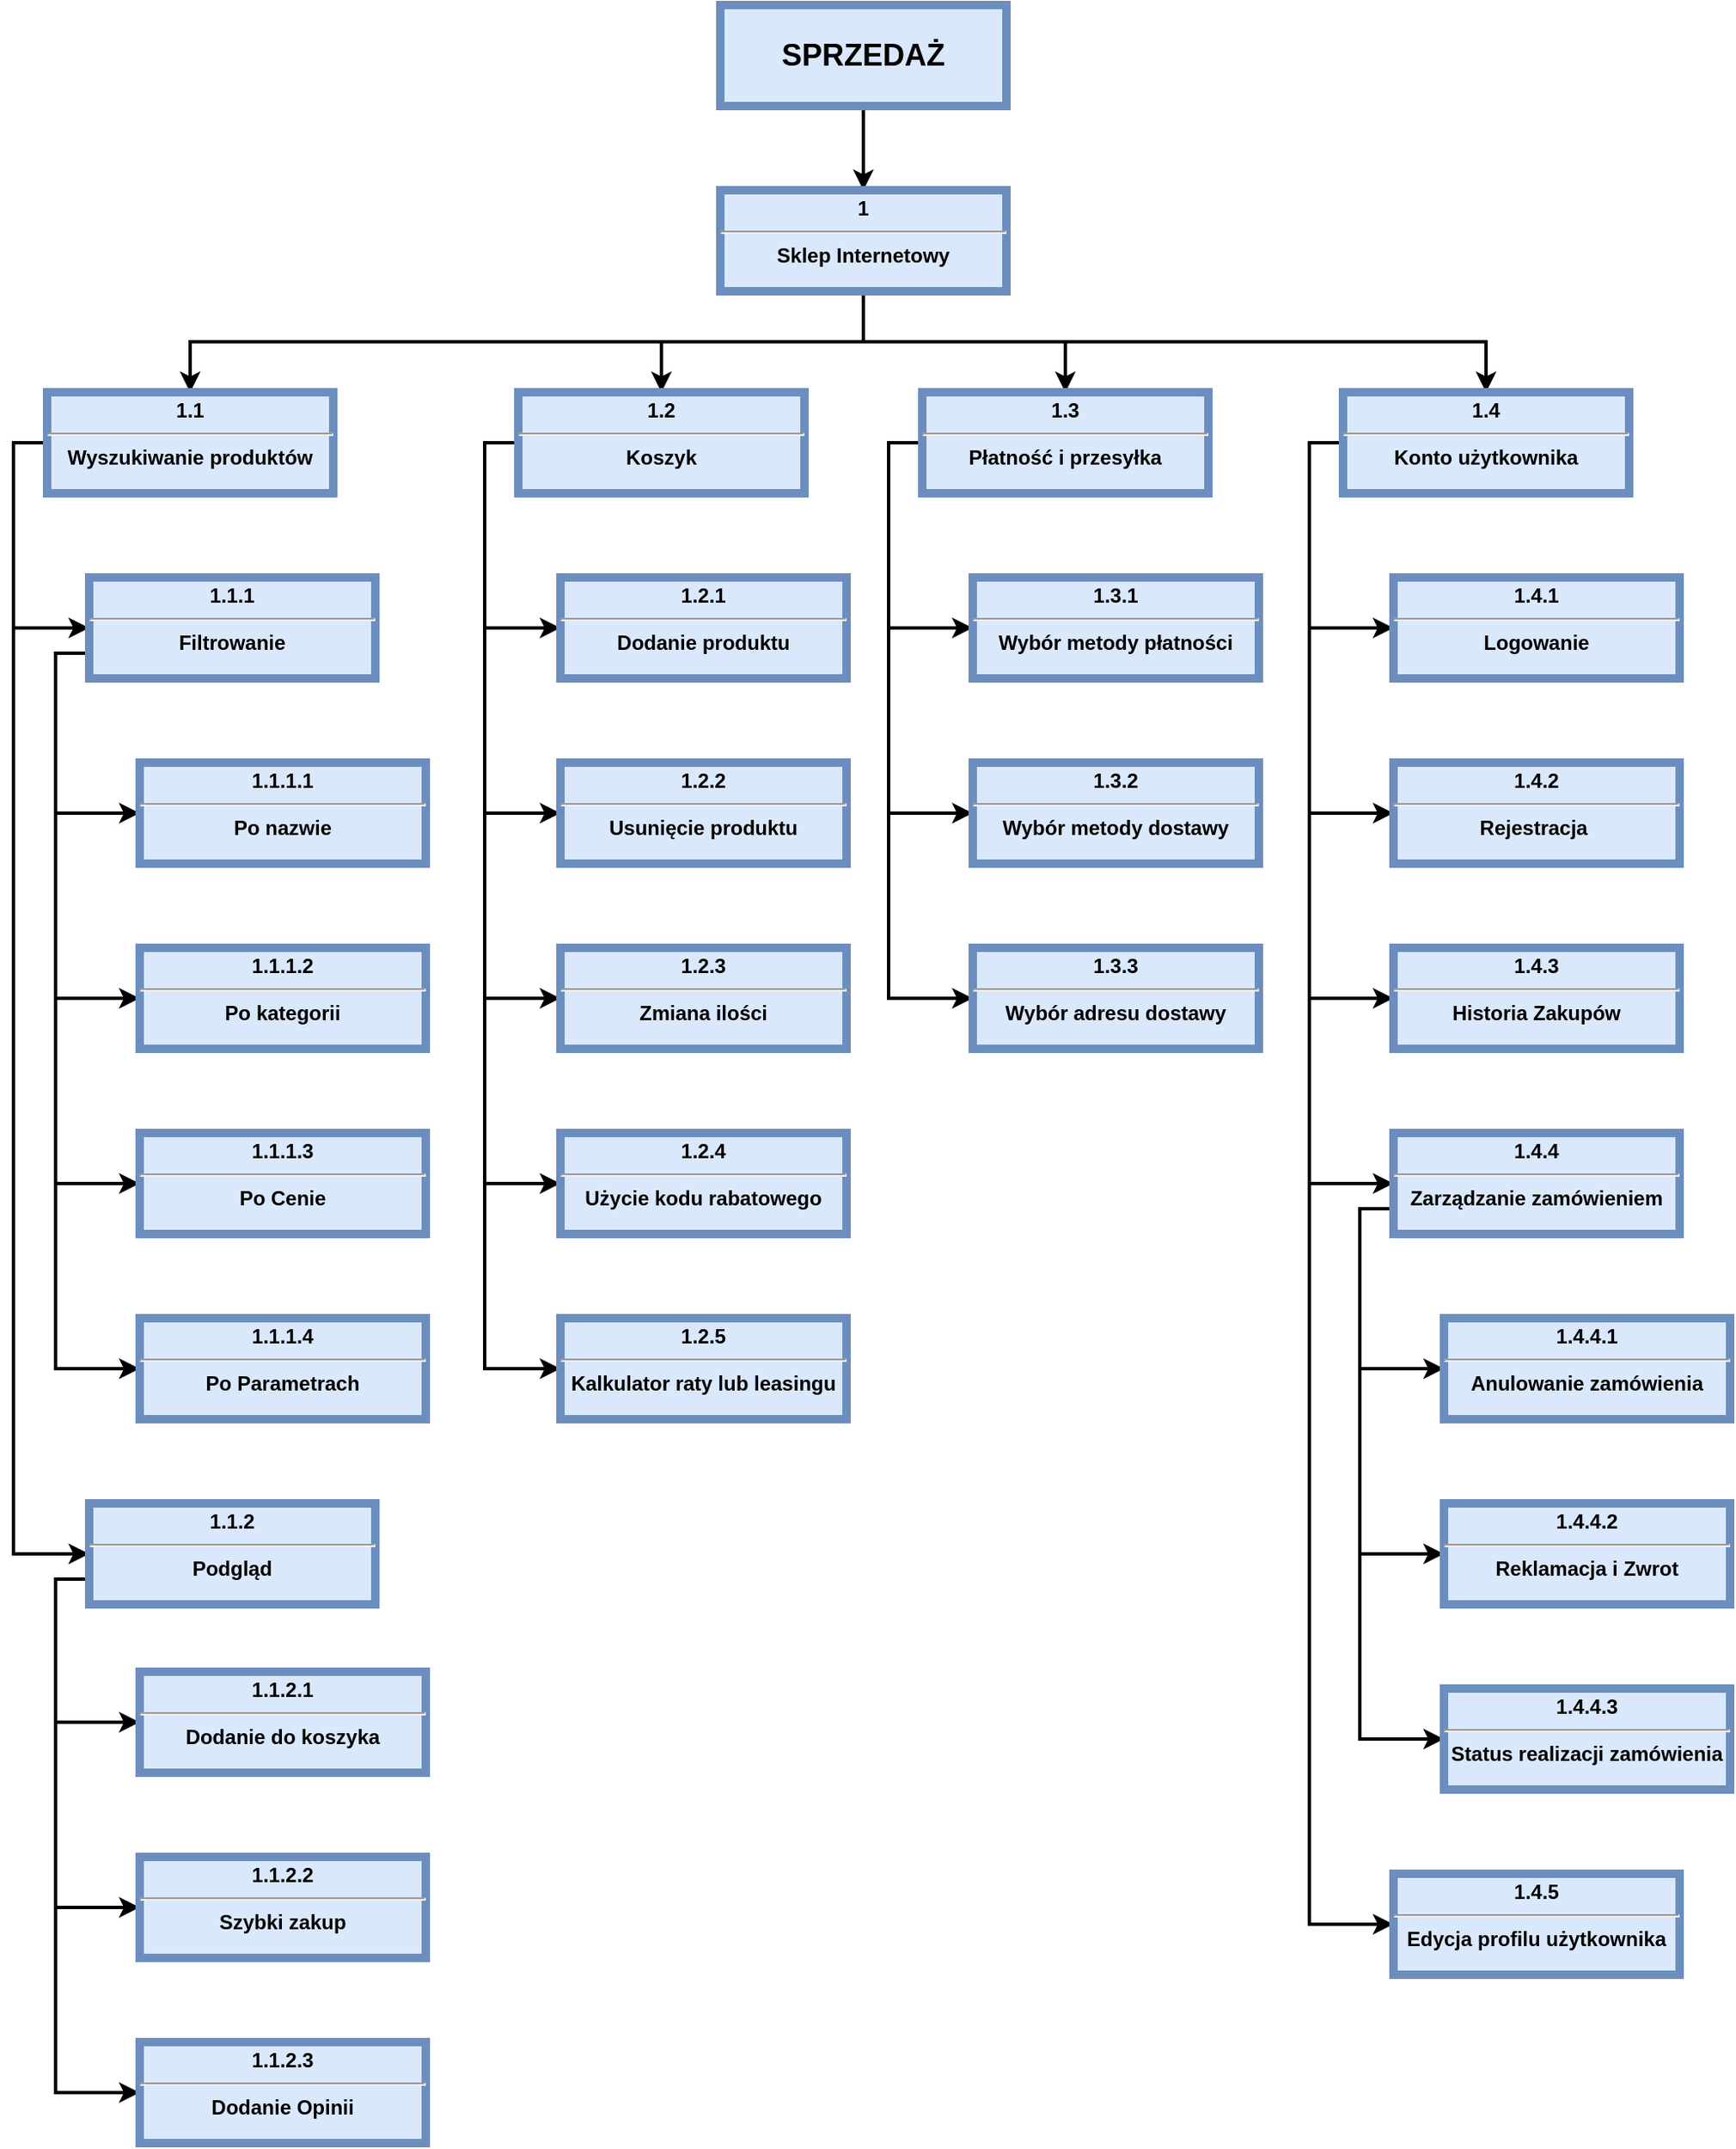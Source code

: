 <mxfile version="21.0.10" type="github">
  <diagram name="Page-1" id="efa7a0a1-bf9b-a30e-e6df-94a7791c09e9">
    <mxGraphModel dx="1863" dy="1001" grid="1" gridSize="10" guides="1" tooltips="1" connect="1" arrows="1" fold="1" page="1" pageScale="1" pageWidth="1169" pageHeight="827" background="none" math="0" shadow="0">
      <root>
        <mxCell id="0" />
        <mxCell id="1" parent="0" />
        <mxCell id="-MkZhumcST937L8yJoi9-194" style="edgeStyle=orthogonalEdgeStyle;rounded=0;orthogonalLoop=1;jettySize=auto;html=1;exitX=0.5;exitY=1;exitDx=0;exitDy=0;entryX=0.5;entryY=0;entryDx=0;entryDy=0;fontSize=11;strokeWidth=2;" parent="1" source="-MkZhumcST937L8yJoi9-165" target="-MkZhumcST937L8yJoi9-168" edge="1">
          <mxGeometry relative="1" as="geometry" />
        </mxCell>
        <mxCell id="-MkZhumcST937L8yJoi9-165" value="&lt;h2&gt;SPRZEDAŻ&lt;/h2&gt;" style="html=1;whiteSpace=wrap;fillColor=#dae8fc;strokeColor=#6c8ebf;strokeWidth=5;" parent="1" vertex="1">
          <mxGeometry x="500" y="40" width="170" height="60" as="geometry" />
        </mxCell>
        <mxCell id="-MkZhumcST937L8yJoi9-195" style="edgeStyle=orthogonalEdgeStyle;rounded=0;orthogonalLoop=1;jettySize=auto;html=1;exitX=0.5;exitY=1;exitDx=0;exitDy=0;entryX=0.5;entryY=0;entryDx=0;entryDy=0;strokeWidth=2;fontSize=12;fontStyle=1" parent="1" source="-MkZhumcST937L8yJoi9-168" target="-MkZhumcST937L8yJoi9-169" edge="1">
          <mxGeometry relative="1" as="geometry" />
        </mxCell>
        <mxCell id="-MkZhumcST937L8yJoi9-196" style="edgeStyle=orthogonalEdgeStyle;rounded=0;orthogonalLoop=1;jettySize=auto;html=1;exitX=0.5;exitY=1;exitDx=0;exitDy=0;entryX=0.5;entryY=0;entryDx=0;entryDy=0;strokeWidth=2;fontSize=12;fontStyle=1" parent="1" source="-MkZhumcST937L8yJoi9-168" target="-MkZhumcST937L8yJoi9-172" edge="1">
          <mxGeometry relative="1" as="geometry" />
        </mxCell>
        <mxCell id="-MkZhumcST937L8yJoi9-197" style="edgeStyle=orthogonalEdgeStyle;rounded=0;orthogonalLoop=1;jettySize=auto;html=1;exitX=0.5;exitY=1;exitDx=0;exitDy=0;strokeWidth=2;fontSize=12;fontStyle=1" parent="1" source="-MkZhumcST937L8yJoi9-168" target="-MkZhumcST937L8yJoi9-170" edge="1">
          <mxGeometry relative="1" as="geometry" />
        </mxCell>
        <mxCell id="-MkZhumcST937L8yJoi9-198" style="edgeStyle=orthogonalEdgeStyle;rounded=0;orthogonalLoop=1;jettySize=auto;html=1;exitX=0.5;exitY=1;exitDx=0;exitDy=0;entryX=0.5;entryY=0;entryDx=0;entryDy=0;strokeWidth=2;fontSize=12;fontStyle=1" parent="1" source="-MkZhumcST937L8yJoi9-168" target="-MkZhumcST937L8yJoi9-171" edge="1">
          <mxGeometry relative="1" as="geometry" />
        </mxCell>
        <mxCell id="-MkZhumcST937L8yJoi9-168" value="&lt;p style=&quot;margin: 4px 0px 0px; text-align: center; font-size: 12px;&quot;&gt;&lt;font style=&quot;font-size: 12px;&quot;&gt;1&lt;/font&gt;&lt;/p&gt;&lt;hr style=&quot;font-size: 12px;&quot;&gt;&lt;div style=&quot;text-align: center; height: 2px; font-size: 12px;&quot;&gt;&lt;font style=&quot;font-size: 12px;&quot;&gt;Sklep Internetowy&lt;/font&gt;&lt;/div&gt;" style="verticalAlign=top;align=left;overflow=fill;fontSize=12;fontFamily=Helvetica;html=1;whiteSpace=wrap;fillColor=#dae8fc;strokeColor=#6c8ebf;strokeWidth=5;fontStyle=1" parent="1" vertex="1">
          <mxGeometry x="500" y="150" width="170" height="60" as="geometry" />
        </mxCell>
        <mxCell id="-MkZhumcST937L8yJoi9-226" style="edgeStyle=orthogonalEdgeStyle;rounded=0;orthogonalLoop=1;jettySize=auto;html=1;exitX=0;exitY=0.5;exitDx=0;exitDy=0;entryX=0;entryY=0.5;entryDx=0;entryDy=0;strokeWidth=2;fontSize=12;fontStyle=1" parent="1" source="-MkZhumcST937L8yJoi9-169" target="-MkZhumcST937L8yJoi9-182" edge="1">
          <mxGeometry relative="1" as="geometry" />
        </mxCell>
        <mxCell id="-MkZhumcST937L8yJoi9-227" style="edgeStyle=orthogonalEdgeStyle;rounded=0;orthogonalLoop=1;jettySize=auto;html=1;exitX=0;exitY=0.5;exitDx=0;exitDy=0;entryX=0;entryY=0.5;entryDx=0;entryDy=0;strokeWidth=2;fontSize=12;fontStyle=1" parent="1" source="-MkZhumcST937L8yJoi9-169" target="-MkZhumcST937L8yJoi9-183" edge="1">
          <mxGeometry relative="1" as="geometry" />
        </mxCell>
        <mxCell id="-MkZhumcST937L8yJoi9-228" style="edgeStyle=orthogonalEdgeStyle;rounded=0;orthogonalLoop=1;jettySize=auto;html=1;exitX=0;exitY=0.5;exitDx=0;exitDy=0;entryX=0;entryY=0.5;entryDx=0;entryDy=0;strokeWidth=2;fontSize=12;fontStyle=1" parent="1" source="-MkZhumcST937L8yJoi9-169" target="-MkZhumcST937L8yJoi9-184" edge="1">
          <mxGeometry relative="1" as="geometry" />
        </mxCell>
        <mxCell id="-MkZhumcST937L8yJoi9-169" value="&lt;p style=&quot;margin: 4px 0px 0px; text-align: center; font-size: 12px;&quot;&gt;&lt;span style=&quot;font-size: 12px;&quot;&gt;1.3&lt;/span&gt;&lt;/p&gt;&lt;hr style=&quot;font-size: 12px;&quot;&gt;&lt;div style=&quot;text-align: center; height: 2px; font-size: 12px;&quot;&gt;Płatność i przesyłka&lt;/div&gt;" style="verticalAlign=top;align=left;overflow=fill;fontSize=12;fontFamily=Helvetica;html=1;whiteSpace=wrap;fillColor=#dae8fc;strokeColor=#6c8ebf;strokeWidth=5;fontStyle=1" parent="1" vertex="1">
          <mxGeometry x="620" y="270" width="170" height="60" as="geometry" />
        </mxCell>
        <mxCell id="-MkZhumcST937L8yJoi9-255" style="edgeStyle=orthogonalEdgeStyle;rounded=0;orthogonalLoop=1;jettySize=auto;html=1;exitX=0;exitY=0.5;exitDx=0;exitDy=0;entryX=0;entryY=0.5;entryDx=0;entryDy=0;strokeWidth=2;fontSize=12;fontStyle=1" parent="1" source="-MkZhumcST937L8yJoi9-170" target="-MkZhumcST937L8yJoi9-239" edge="1">
          <mxGeometry relative="1" as="geometry" />
        </mxCell>
        <mxCell id="-MkZhumcST937L8yJoi9-256" style="edgeStyle=orthogonalEdgeStyle;rounded=0;orthogonalLoop=1;jettySize=auto;html=1;exitX=0;exitY=0.5;exitDx=0;exitDy=0;entryX=0;entryY=0.5;entryDx=0;entryDy=0;strokeWidth=2;fontSize=12;fontStyle=1" parent="1" source="-MkZhumcST937L8yJoi9-170" target="-MkZhumcST937L8yJoi9-240" edge="1">
          <mxGeometry relative="1" as="geometry" />
        </mxCell>
        <mxCell id="-MkZhumcST937L8yJoi9-170" value="&lt;p style=&quot;margin: 4px 0px 0px; text-align: center; font-size: 12px;&quot;&gt;&lt;span style=&quot;font-size: 12px;&quot;&gt;1.1&lt;/span&gt;&lt;/p&gt;&lt;hr style=&quot;font-size: 12px;&quot;&gt;&lt;div style=&quot;text-align: center; height: 2px; font-size: 12px;&quot;&gt;Wyszukiwanie produktów&lt;/div&gt;" style="verticalAlign=top;align=left;overflow=fill;fontSize=12;fontFamily=Helvetica;html=1;whiteSpace=wrap;fillColor=#dae8fc;strokeColor=#6c8ebf;strokeWidth=5;fontStyle=1" parent="1" vertex="1">
          <mxGeometry x="100" y="270" width="170" height="60" as="geometry" />
        </mxCell>
        <mxCell id="-MkZhumcST937L8yJoi9-229" style="edgeStyle=orthogonalEdgeStyle;rounded=0;orthogonalLoop=1;jettySize=auto;html=1;exitX=0;exitY=0.5;exitDx=0;exitDy=0;entryX=0;entryY=0.5;entryDx=0;entryDy=0;strokeWidth=2;fontSize=12;fontStyle=1" parent="1" source="-MkZhumcST937L8yJoi9-171" target="-MkZhumcST937L8yJoi9-190" edge="1">
          <mxGeometry relative="1" as="geometry" />
        </mxCell>
        <mxCell id="-MkZhumcST937L8yJoi9-230" style="edgeStyle=orthogonalEdgeStyle;rounded=0;orthogonalLoop=1;jettySize=auto;html=1;exitX=0;exitY=0.5;exitDx=0;exitDy=0;entryX=0;entryY=0.5;entryDx=0;entryDy=0;strokeWidth=2;fontSize=12;fontStyle=1" parent="1" source="-MkZhumcST937L8yJoi9-171" target="-MkZhumcST937L8yJoi9-191" edge="1">
          <mxGeometry relative="1" as="geometry" />
        </mxCell>
        <mxCell id="-MkZhumcST937L8yJoi9-231" style="edgeStyle=orthogonalEdgeStyle;rounded=0;orthogonalLoop=1;jettySize=auto;html=1;exitX=0;exitY=0.5;exitDx=0;exitDy=0;entryX=0;entryY=0.5;entryDx=0;entryDy=0;strokeWidth=2;fontSize=12;fontStyle=1" parent="1" source="-MkZhumcST937L8yJoi9-171" target="-MkZhumcST937L8yJoi9-192" edge="1">
          <mxGeometry relative="1" as="geometry" />
        </mxCell>
        <mxCell id="-MkZhumcST937L8yJoi9-232" style="edgeStyle=orthogonalEdgeStyle;rounded=0;orthogonalLoop=1;jettySize=auto;html=1;exitX=0;exitY=0.5;exitDx=0;exitDy=0;entryX=0;entryY=0.5;entryDx=0;entryDy=0;strokeWidth=2;fontSize=12;fontStyle=1" parent="1" source="-MkZhumcST937L8yJoi9-171" target="-MkZhumcST937L8yJoi9-193" edge="1">
          <mxGeometry relative="1" as="geometry" />
        </mxCell>
        <mxCell id="-MkZhumcST937L8yJoi9-234" style="edgeStyle=orthogonalEdgeStyle;rounded=0;orthogonalLoop=1;jettySize=auto;html=1;exitX=0;exitY=0.5;exitDx=0;exitDy=0;entryX=0;entryY=0.5;entryDx=0;entryDy=0;strokeWidth=2;fontSize=12;fontStyle=1" parent="1" source="-MkZhumcST937L8yJoi9-171" target="-MkZhumcST937L8yJoi9-233" edge="1">
          <mxGeometry relative="1" as="geometry" />
        </mxCell>
        <mxCell id="-MkZhumcST937L8yJoi9-171" value="&lt;p style=&quot;margin: 4px 0px 0px; text-align: center; font-size: 12px;&quot;&gt;&lt;span style=&quot;font-size: 12px;&quot;&gt;1.4&lt;/span&gt;&lt;/p&gt;&lt;hr style=&quot;font-size: 12px;&quot;&gt;&lt;div style=&quot;text-align: center; height: 2px; font-size: 12px;&quot;&gt;Konto użytkownika&lt;/div&gt;" style="verticalAlign=top;align=left;overflow=fill;fontSize=12;fontFamily=Helvetica;html=1;whiteSpace=wrap;fillColor=#dae8fc;strokeColor=#6c8ebf;strokeWidth=5;fontStyle=1" parent="1" vertex="1">
          <mxGeometry x="870" y="270" width="170" height="60" as="geometry" />
        </mxCell>
        <mxCell id="-MkZhumcST937L8yJoi9-222" style="edgeStyle=orthogonalEdgeStyle;rounded=0;orthogonalLoop=1;jettySize=auto;html=1;exitX=0;exitY=0.5;exitDx=0;exitDy=0;entryX=0;entryY=0.5;entryDx=0;entryDy=0;strokeWidth=2;fontSize=12;fontStyle=1" parent="1" source="-MkZhumcST937L8yJoi9-172" target="-MkZhumcST937L8yJoi9-178" edge="1">
          <mxGeometry relative="1" as="geometry" />
        </mxCell>
        <mxCell id="-MkZhumcST937L8yJoi9-223" style="edgeStyle=orthogonalEdgeStyle;rounded=0;orthogonalLoop=1;jettySize=auto;html=1;exitX=0;exitY=0.5;exitDx=0;exitDy=0;entryX=0;entryY=0.5;entryDx=0;entryDy=0;strokeWidth=2;fontSize=12;fontStyle=1" parent="1" source="-MkZhumcST937L8yJoi9-172" target="-MkZhumcST937L8yJoi9-179" edge="1">
          <mxGeometry relative="1" as="geometry" />
        </mxCell>
        <mxCell id="-MkZhumcST937L8yJoi9-224" style="edgeStyle=orthogonalEdgeStyle;rounded=0;orthogonalLoop=1;jettySize=auto;html=1;exitX=0;exitY=0.5;exitDx=0;exitDy=0;entryX=0;entryY=0.5;entryDx=0;entryDy=0;strokeWidth=2;fontSize=12;fontStyle=1" parent="1" source="-MkZhumcST937L8yJoi9-172" target="-MkZhumcST937L8yJoi9-180" edge="1">
          <mxGeometry relative="1" as="geometry" />
        </mxCell>
        <mxCell id="-MkZhumcST937L8yJoi9-225" style="edgeStyle=orthogonalEdgeStyle;rounded=0;orthogonalLoop=1;jettySize=auto;html=1;exitX=0;exitY=0.5;exitDx=0;exitDy=0;entryX=0;entryY=0.5;entryDx=0;entryDy=0;strokeWidth=2;fontSize=12;fontStyle=1" parent="1" source="-MkZhumcST937L8yJoi9-172" target="-MkZhumcST937L8yJoi9-181" edge="1">
          <mxGeometry relative="1" as="geometry" />
        </mxCell>
        <mxCell id="-MkZhumcST937L8yJoi9-281" style="edgeStyle=orthogonalEdgeStyle;rounded=0;orthogonalLoop=1;jettySize=auto;html=1;exitX=0;exitY=0.5;exitDx=0;exitDy=0;entryX=0;entryY=0.5;entryDx=0;entryDy=0;strokeWidth=2;fontSize=12;fontStyle=1" parent="1" source="-MkZhumcST937L8yJoi9-172" target="-MkZhumcST937L8yJoi9-280" edge="1">
          <mxGeometry relative="1" as="geometry" />
        </mxCell>
        <mxCell id="-MkZhumcST937L8yJoi9-172" value="&lt;p style=&quot;margin: 4px 0px 0px; text-align: center; font-size: 12px;&quot;&gt;&lt;span style=&quot;font-size: 12px;&quot;&gt;1.2&lt;/span&gt;&lt;/p&gt;&lt;hr style=&quot;font-size: 12px;&quot;&gt;&lt;div style=&quot;text-align: center; height: 2px; font-size: 12px;&quot;&gt;Koszyk&lt;/div&gt;" style="verticalAlign=top;align=left;overflow=fill;fontSize=12;fontFamily=Helvetica;html=1;whiteSpace=wrap;fillColor=#dae8fc;strokeColor=#6c8ebf;strokeWidth=5;fontStyle=1" parent="1" vertex="1">
          <mxGeometry x="380" y="270" width="170" height="60" as="geometry" />
        </mxCell>
        <mxCell id="-MkZhumcST937L8yJoi9-178" value="&lt;p style=&quot;margin: 4px 0px 0px; text-align: center; font-size: 12px;&quot;&gt;&lt;span style=&quot;font-size: 12px;&quot;&gt;1.2.1&lt;/span&gt;&lt;/p&gt;&lt;hr style=&quot;font-size: 12px;&quot;&gt;&lt;div style=&quot;text-align: center; height: 2px; font-size: 12px;&quot;&gt;Dodanie produktu&lt;/div&gt;" style="verticalAlign=top;align=left;overflow=fill;fontSize=12;fontFamily=Helvetica;html=1;whiteSpace=wrap;fillColor=#dae8fc;strokeColor=#6c8ebf;strokeWidth=5;fontStyle=1" parent="1" vertex="1">
          <mxGeometry x="405" y="380" width="170" height="60" as="geometry" />
        </mxCell>
        <mxCell id="-MkZhumcST937L8yJoi9-179" value="&lt;p style=&quot;margin: 4px 0px 0px; text-align: center; font-size: 12px;&quot;&gt;&lt;span style=&quot;font-size: 12px;&quot;&gt;1.2.2&lt;/span&gt;&lt;/p&gt;&lt;hr style=&quot;font-size: 12px;&quot;&gt;&lt;div style=&quot;text-align: center; height: 2px; font-size: 12px;&quot;&gt;Usunięcie produktu&lt;/div&gt;" style="verticalAlign=top;align=left;overflow=fill;fontSize=12;fontFamily=Helvetica;html=1;whiteSpace=wrap;fillColor=#dae8fc;strokeColor=#6c8ebf;strokeWidth=5;fontStyle=1" parent="1" vertex="1">
          <mxGeometry x="405" y="490" width="170" height="60" as="geometry" />
        </mxCell>
        <mxCell id="-MkZhumcST937L8yJoi9-180" value="&lt;p style=&quot;margin: 4px 0px 0px; text-align: center; font-size: 12px;&quot;&gt;&lt;span style=&quot;font-size: 12px;&quot;&gt;1.2.3&lt;/span&gt;&lt;/p&gt;&lt;hr style=&quot;font-size: 12px;&quot;&gt;&lt;div style=&quot;text-align: center; height: 2px; font-size: 12px;&quot;&gt;Zmiana ilości&lt;/div&gt;" style="verticalAlign=top;align=left;overflow=fill;fontSize=12;fontFamily=Helvetica;html=1;whiteSpace=wrap;fillColor=#dae8fc;strokeColor=#6c8ebf;strokeWidth=5;fontStyle=1" parent="1" vertex="1">
          <mxGeometry x="405" y="600" width="170" height="60" as="geometry" />
        </mxCell>
        <mxCell id="-MkZhumcST937L8yJoi9-181" value="&lt;p style=&quot;margin: 4px 0px 0px; text-align: center; font-size: 12px;&quot;&gt;&lt;span style=&quot;font-size: 12px;&quot;&gt;1.2.4&lt;/span&gt;&lt;/p&gt;&lt;hr style=&quot;font-size: 12px;&quot;&gt;&lt;div style=&quot;text-align: center; height: 2px; font-size: 12px;&quot;&gt;Użycie kodu rabatowego&lt;/div&gt;" style="verticalAlign=top;align=left;overflow=fill;fontSize=12;fontFamily=Helvetica;html=1;whiteSpace=wrap;fillColor=#dae8fc;strokeColor=#6c8ebf;strokeWidth=5;fontStyle=1" parent="1" vertex="1">
          <mxGeometry x="405" y="710" width="170" height="60" as="geometry" />
        </mxCell>
        <mxCell id="-MkZhumcST937L8yJoi9-182" value="&lt;p style=&quot;margin: 4px 0px 0px; text-align: center; font-size: 12px;&quot;&gt;&lt;span style=&quot;font-size: 12px;&quot;&gt;1.3.1&lt;/span&gt;&lt;/p&gt;&lt;hr style=&quot;font-size: 12px;&quot;&gt;&lt;div style=&quot;text-align: center; height: 2px; font-size: 12px;&quot;&gt;Wybór metody płatności&lt;/div&gt;" style="verticalAlign=top;align=left;overflow=fill;fontSize=12;fontFamily=Helvetica;html=1;whiteSpace=wrap;fillColor=#dae8fc;strokeColor=#6c8ebf;strokeWidth=5;fontStyle=1" parent="1" vertex="1">
          <mxGeometry x="650" y="380" width="170" height="60" as="geometry" />
        </mxCell>
        <mxCell id="-MkZhumcST937L8yJoi9-183" value="&lt;p style=&quot;margin: 4px 0px 0px; text-align: center; font-size: 12px;&quot;&gt;&lt;span style=&quot;font-size: 12px;&quot;&gt;1.3.2&lt;/span&gt;&lt;/p&gt;&lt;hr style=&quot;font-size: 12px;&quot;&gt;&lt;div style=&quot;text-align: center; height: 2px; font-size: 12px;&quot;&gt;Wybór metody dostawy&lt;/div&gt;" style="verticalAlign=top;align=left;overflow=fill;fontSize=12;fontFamily=Helvetica;html=1;whiteSpace=wrap;fillColor=#dae8fc;strokeColor=#6c8ebf;strokeWidth=5;fontStyle=1" parent="1" vertex="1">
          <mxGeometry x="650" y="490" width="170" height="60" as="geometry" />
        </mxCell>
        <mxCell id="-MkZhumcST937L8yJoi9-184" value="&lt;p style=&quot;margin: 4px 0px 0px; text-align: center; font-size: 12px;&quot;&gt;&lt;span style=&quot;font-size: 12px;&quot;&gt;1.3.3&lt;/span&gt;&lt;/p&gt;&lt;hr style=&quot;font-size: 12px;&quot;&gt;&lt;div style=&quot;text-align: center; height: 2px; font-size: 12px;&quot;&gt;Wybór adresu dostawy&lt;/div&gt;" style="verticalAlign=top;align=left;overflow=fill;fontSize=12;fontFamily=Helvetica;html=1;whiteSpace=wrap;fillColor=#dae8fc;strokeColor=#6c8ebf;strokeWidth=5;fontStyle=1" parent="1" vertex="1">
          <mxGeometry x="650" y="600" width="170" height="60" as="geometry" />
        </mxCell>
        <mxCell id="-MkZhumcST937L8yJoi9-190" value="&lt;p style=&quot;margin: 4px 0px 0px; text-align: center; font-size: 12px;&quot;&gt;&lt;span style=&quot;font-size: 12px;&quot;&gt;1.4.1&lt;/span&gt;&lt;/p&gt;&lt;hr style=&quot;font-size: 12px;&quot;&gt;&lt;div style=&quot;text-align: center; height: 2px; font-size: 12px;&quot;&gt;Logowanie&lt;/div&gt;" style="verticalAlign=top;align=left;overflow=fill;fontSize=12;fontFamily=Helvetica;html=1;whiteSpace=wrap;fillColor=#dae8fc;strokeColor=#6c8ebf;strokeWidth=5;fontStyle=1" parent="1" vertex="1">
          <mxGeometry x="900" y="380" width="170" height="60" as="geometry" />
        </mxCell>
        <mxCell id="-MkZhumcST937L8yJoi9-191" value="&lt;p style=&quot;margin: 4px 0px 0px; text-align: center; font-size: 12px;&quot;&gt;&lt;span style=&quot;font-size: 12px;&quot;&gt;1.4.2&lt;/span&gt;&lt;/p&gt;&lt;hr style=&quot;font-size: 12px;&quot;&gt;&lt;div style=&quot;text-align: center; height: 2px; font-size: 12px;&quot;&gt;Rejestracja&amp;nbsp;&lt;/div&gt;" style="verticalAlign=top;align=left;overflow=fill;fontSize=12;fontFamily=Helvetica;html=1;whiteSpace=wrap;fillColor=#dae8fc;strokeColor=#6c8ebf;strokeWidth=5;fontStyle=1" parent="1" vertex="1">
          <mxGeometry x="900" y="490" width="170" height="60" as="geometry" />
        </mxCell>
        <mxCell id="-MkZhumcST937L8yJoi9-192" value="&lt;p style=&quot;margin: 4px 0px 0px; text-align: center; font-size: 12px;&quot;&gt;&lt;span style=&quot;font-size: 12px;&quot;&gt;1.4.3&lt;/span&gt;&lt;/p&gt;&lt;hr style=&quot;font-size: 12px;&quot;&gt;&lt;div style=&quot;text-align: center; height: 2px; font-size: 12px;&quot;&gt;Historia Zakupów&lt;/div&gt;" style="verticalAlign=top;align=left;overflow=fill;fontSize=12;fontFamily=Helvetica;html=1;whiteSpace=wrap;fillColor=#dae8fc;strokeColor=#6c8ebf;strokeWidth=5;fontStyle=1" parent="1" vertex="1">
          <mxGeometry x="900" y="600" width="170" height="60" as="geometry" />
        </mxCell>
        <mxCell id="-MkZhumcST937L8yJoi9-276" style="edgeStyle=orthogonalEdgeStyle;rounded=0;orthogonalLoop=1;jettySize=auto;html=1;exitX=0;exitY=0.75;exitDx=0;exitDy=0;entryX=0;entryY=0.5;entryDx=0;entryDy=0;strokeWidth=2;fontSize=12;fontStyle=1" parent="1" source="-MkZhumcST937L8yJoi9-193" target="-MkZhumcST937L8yJoi9-272" edge="1">
          <mxGeometry relative="1" as="geometry" />
        </mxCell>
        <mxCell id="-MkZhumcST937L8yJoi9-277" style="edgeStyle=orthogonalEdgeStyle;rounded=0;orthogonalLoop=1;jettySize=auto;html=1;exitX=0;exitY=0.75;exitDx=0;exitDy=0;entryX=0;entryY=0.5;entryDx=0;entryDy=0;strokeWidth=2;fontSize=12;fontStyle=1" parent="1" source="-MkZhumcST937L8yJoi9-193" target="-MkZhumcST937L8yJoi9-275" edge="1">
          <mxGeometry relative="1" as="geometry" />
        </mxCell>
        <mxCell id="-MkZhumcST937L8yJoi9-278" style="edgeStyle=orthogonalEdgeStyle;rounded=0;orthogonalLoop=1;jettySize=auto;html=1;exitX=0;exitY=0.75;exitDx=0;exitDy=0;entryX=0;entryY=0.5;entryDx=0;entryDy=0;strokeWidth=2;fontSize=12;fontStyle=1" parent="1" source="-MkZhumcST937L8yJoi9-193" target="-MkZhumcST937L8yJoi9-274" edge="1">
          <mxGeometry relative="1" as="geometry" />
        </mxCell>
        <mxCell id="-MkZhumcST937L8yJoi9-193" value="&lt;p style=&quot;margin: 4px 0px 0px; text-align: center; font-size: 12px;&quot;&gt;&lt;span style=&quot;font-size: 12px;&quot;&gt;1.4.4&lt;/span&gt;&lt;/p&gt;&lt;hr style=&quot;font-size: 12px;&quot;&gt;&lt;div style=&quot;text-align: center; height: 2px; font-size: 12px;&quot;&gt;Zarządzanie zamówieniem&lt;/div&gt;" style="verticalAlign=top;align=left;overflow=fill;fontSize=12;fontFamily=Helvetica;html=1;whiteSpace=wrap;fillColor=#dae8fc;strokeColor=#6c8ebf;strokeWidth=5;fontStyle=1" parent="1" vertex="1">
          <mxGeometry x="900" y="710" width="170" height="60" as="geometry" />
        </mxCell>
        <mxCell id="-MkZhumcST937L8yJoi9-233" value="&lt;p style=&quot;margin: 4px 0px 0px; text-align: center; font-size: 12px;&quot;&gt;&lt;span style=&quot;font-size: 12px;&quot;&gt;1.4.5&lt;/span&gt;&lt;/p&gt;&lt;hr style=&quot;font-size: 12px;&quot;&gt;&lt;div style=&quot;text-align: center; height: 2px; font-size: 12px;&quot;&gt;Edycja profilu użytkownika&lt;/div&gt;" style="verticalAlign=top;align=left;overflow=fill;fontSize=12;fontFamily=Helvetica;html=1;whiteSpace=wrap;fillColor=#dae8fc;strokeColor=#6c8ebf;strokeWidth=5;fontStyle=1" parent="1" vertex="1">
          <mxGeometry x="900" y="1150" width="170" height="60" as="geometry" />
        </mxCell>
        <mxCell id="-MkZhumcST937L8yJoi9-260" style="edgeStyle=orthogonalEdgeStyle;rounded=0;orthogonalLoop=1;jettySize=auto;html=1;exitX=0;exitY=0.75;exitDx=0;exitDy=0;entryX=0;entryY=0.5;entryDx=0;entryDy=0;strokeWidth=2;fontSize=12;fontStyle=1" parent="1" source="-MkZhumcST937L8yJoi9-239" target="-MkZhumcST937L8yJoi9-241" edge="1">
          <mxGeometry relative="1" as="geometry" />
        </mxCell>
        <mxCell id="-MkZhumcST937L8yJoi9-262" style="edgeStyle=orthogonalEdgeStyle;rounded=0;orthogonalLoop=1;jettySize=auto;html=1;exitX=0;exitY=0.75;exitDx=0;exitDy=0;entryX=0;entryY=0.5;entryDx=0;entryDy=0;strokeWidth=2;fontSize=12;fontStyle=1" parent="1" source="-MkZhumcST937L8yJoi9-239" target="-MkZhumcST937L8yJoi9-242" edge="1">
          <mxGeometry relative="1" as="geometry" />
        </mxCell>
        <mxCell id="-MkZhumcST937L8yJoi9-263" style="edgeStyle=orthogonalEdgeStyle;rounded=0;orthogonalLoop=1;jettySize=auto;html=1;exitX=0;exitY=0.75;exitDx=0;exitDy=0;entryX=0;entryY=0.5;entryDx=0;entryDy=0;strokeWidth=2;fontSize=12;fontStyle=1" parent="1" source="-MkZhumcST937L8yJoi9-239" target="-MkZhumcST937L8yJoi9-243" edge="1">
          <mxGeometry relative="1" as="geometry" />
        </mxCell>
        <mxCell id="-MkZhumcST937L8yJoi9-264" style="edgeStyle=orthogonalEdgeStyle;rounded=0;orthogonalLoop=1;jettySize=auto;html=1;exitX=0;exitY=0.75;exitDx=0;exitDy=0;entryX=0;entryY=0.5;entryDx=0;entryDy=0;strokeWidth=2;fontSize=12;fontStyle=1" parent="1" source="-MkZhumcST937L8yJoi9-239" target="-MkZhumcST937L8yJoi9-244" edge="1">
          <mxGeometry relative="1" as="geometry" />
        </mxCell>
        <mxCell id="-MkZhumcST937L8yJoi9-239" value="&lt;p style=&quot;margin: 4px 0px 0px; text-align: center; font-size: 12px;&quot;&gt;&lt;span style=&quot;font-size: 12px;&quot;&gt;1.1.1&lt;/span&gt;&lt;/p&gt;&lt;hr style=&quot;font-size: 12px;&quot;&gt;&lt;div style=&quot;text-align: center; height: 2px; font-size: 12px;&quot;&gt;Filtrowanie&lt;/div&gt;" style="verticalAlign=top;align=left;overflow=fill;fontSize=12;fontFamily=Helvetica;html=1;whiteSpace=wrap;fillColor=#dae8fc;strokeColor=#6c8ebf;strokeWidth=5;fontStyle=1" parent="1" vertex="1">
          <mxGeometry x="125" y="380" width="170" height="60" as="geometry" />
        </mxCell>
        <mxCell id="-MkZhumcST937L8yJoi9-269" style="edgeStyle=orthogonalEdgeStyle;rounded=0;orthogonalLoop=1;jettySize=auto;html=1;exitX=0;exitY=0.75;exitDx=0;exitDy=0;entryX=0;entryY=0.5;entryDx=0;entryDy=0;strokeWidth=2;fontSize=12;fontStyle=1" parent="1" source="-MkZhumcST937L8yJoi9-240" target="-MkZhumcST937L8yJoi9-265" edge="1">
          <mxGeometry relative="1" as="geometry" />
        </mxCell>
        <mxCell id="-MkZhumcST937L8yJoi9-270" style="edgeStyle=orthogonalEdgeStyle;rounded=0;orthogonalLoop=1;jettySize=auto;html=1;exitX=0;exitY=0.75;exitDx=0;exitDy=0;entryX=0;entryY=0.5;entryDx=0;entryDy=0;strokeWidth=2;fontSize=12;fontStyle=1" parent="1" source="-MkZhumcST937L8yJoi9-240" target="-MkZhumcST937L8yJoi9-266" edge="1">
          <mxGeometry relative="1" as="geometry" />
        </mxCell>
        <mxCell id="-MkZhumcST937L8yJoi9-271" style="edgeStyle=orthogonalEdgeStyle;rounded=0;orthogonalLoop=1;jettySize=auto;html=1;exitX=0;exitY=0.75;exitDx=0;exitDy=0;entryX=0;entryY=0.5;entryDx=0;entryDy=0;strokeWidth=2;fontSize=12;fontStyle=1" parent="1" source="-MkZhumcST937L8yJoi9-240" target="-MkZhumcST937L8yJoi9-267" edge="1">
          <mxGeometry relative="1" as="geometry" />
        </mxCell>
        <mxCell id="-MkZhumcST937L8yJoi9-240" value="&lt;p style=&quot;margin: 4px 0px 0px; text-align: center; font-size: 12px;&quot;&gt;&lt;span style=&quot;font-size: 12px;&quot;&gt;1.1.2&lt;/span&gt;&lt;/p&gt;&lt;hr style=&quot;font-size: 12px;&quot;&gt;&lt;div style=&quot;text-align: center; height: 2px; font-size: 12px;&quot;&gt;Podgląd&lt;/div&gt;" style="verticalAlign=top;align=left;overflow=fill;fontSize=12;fontFamily=Helvetica;html=1;whiteSpace=wrap;fillColor=#dae8fc;strokeColor=#6c8ebf;strokeWidth=5;fontStyle=1" parent="1" vertex="1">
          <mxGeometry x="125" y="930" width="170" height="60" as="geometry" />
        </mxCell>
        <mxCell id="-MkZhumcST937L8yJoi9-241" value="&lt;p style=&quot;margin: 4px 0px 0px; text-align: center; font-size: 12px;&quot;&gt;&lt;span style=&quot;font-size: 12px;&quot;&gt;1.1.1.1&lt;/span&gt;&lt;/p&gt;&lt;hr style=&quot;font-size: 12px;&quot;&gt;&lt;div style=&quot;text-align: center; height: 2px; font-size: 12px;&quot;&gt;Po nazwie&lt;/div&gt;" style="verticalAlign=top;align=left;overflow=fill;fontSize=12;fontFamily=Helvetica;html=1;whiteSpace=wrap;fillColor=#dae8fc;strokeColor=#6c8ebf;strokeWidth=5;fontStyle=1" parent="1" vertex="1">
          <mxGeometry x="155" y="490" width="170" height="60" as="geometry" />
        </mxCell>
        <mxCell id="-MkZhumcST937L8yJoi9-242" value="&lt;p style=&quot;margin: 4px 0px 0px; text-align: center; font-size: 12px;&quot;&gt;&lt;span style=&quot;font-size: 12px;&quot;&gt;1.1.1.2&lt;/span&gt;&lt;/p&gt;&lt;hr style=&quot;font-size: 12px;&quot;&gt;&lt;div style=&quot;text-align: center; height: 2px; font-size: 12px;&quot;&gt;Po kategorii&lt;/div&gt;" style="verticalAlign=top;align=left;overflow=fill;fontSize=12;fontFamily=Helvetica;html=1;whiteSpace=wrap;fillColor=#dae8fc;strokeColor=#6c8ebf;strokeWidth=5;fontStyle=1" parent="1" vertex="1">
          <mxGeometry x="155" y="600" width="170" height="60" as="geometry" />
        </mxCell>
        <mxCell id="-MkZhumcST937L8yJoi9-243" value="&lt;p style=&quot;margin: 4px 0px 0px; text-align: center; font-size: 12px;&quot;&gt;&lt;span style=&quot;font-size: 12px;&quot;&gt;1.1.1.3&lt;/span&gt;&lt;/p&gt;&lt;hr style=&quot;font-size: 12px;&quot;&gt;&lt;div style=&quot;text-align: center; height: 2px; font-size: 12px;&quot;&gt;Po Cenie&lt;/div&gt;" style="verticalAlign=top;align=left;overflow=fill;fontSize=12;fontFamily=Helvetica;html=1;whiteSpace=wrap;fillColor=#dae8fc;strokeColor=#6c8ebf;strokeWidth=5;fontStyle=1" parent="1" vertex="1">
          <mxGeometry x="155" y="710" width="170" height="60" as="geometry" />
        </mxCell>
        <mxCell id="-MkZhumcST937L8yJoi9-244" value="&lt;p style=&quot;margin: 4px 0px 0px; text-align: center; font-size: 12px;&quot;&gt;&lt;span style=&quot;font-size: 12px;&quot;&gt;1.1.1.4&lt;/span&gt;&lt;/p&gt;&lt;hr style=&quot;font-size: 12px;&quot;&gt;&lt;div style=&quot;text-align: center; height: 2px; font-size: 12px;&quot;&gt;Po Parametrach&lt;/div&gt;" style="verticalAlign=top;align=left;overflow=fill;fontSize=12;fontFamily=Helvetica;html=1;whiteSpace=wrap;fillColor=#dae8fc;strokeColor=#6c8ebf;strokeWidth=5;fontStyle=1" parent="1" vertex="1">
          <mxGeometry x="155" y="820" width="170" height="60" as="geometry" />
        </mxCell>
        <mxCell id="-MkZhumcST937L8yJoi9-265" value="&lt;p style=&quot;margin: 4px 0px 0px; text-align: center; font-size: 12px;&quot;&gt;&lt;span style=&quot;font-size: 12px;&quot;&gt;1.1.2.1&lt;/span&gt;&lt;/p&gt;&lt;hr style=&quot;font-size: 12px;&quot;&gt;&lt;div style=&quot;text-align: center; height: 2px; font-size: 12px;&quot;&gt;Dodanie do koszyka&lt;/div&gt;" style="verticalAlign=top;align=left;overflow=fill;fontSize=12;fontFamily=Helvetica;html=1;whiteSpace=wrap;fillColor=#dae8fc;strokeColor=#6c8ebf;strokeWidth=5;fontStyle=1" parent="1" vertex="1">
          <mxGeometry x="155" y="1030" width="170" height="60" as="geometry" />
        </mxCell>
        <mxCell id="-MkZhumcST937L8yJoi9-266" value="&lt;p style=&quot;margin: 4px 0px 0px; text-align: center; font-size: 12px;&quot;&gt;&lt;span style=&quot;font-size: 12px;&quot;&gt;1.1.2.2&lt;/span&gt;&lt;/p&gt;&lt;hr style=&quot;font-size: 12px;&quot;&gt;&lt;div style=&quot;text-align: center; height: 2px; font-size: 12px;&quot;&gt;Szybki zakup&lt;/div&gt;" style="verticalAlign=top;align=left;overflow=fill;fontSize=12;fontFamily=Helvetica;html=1;whiteSpace=wrap;fillColor=#dae8fc;strokeColor=#6c8ebf;strokeWidth=5;fontStyle=1" parent="1" vertex="1">
          <mxGeometry x="155" y="1140" width="170" height="60" as="geometry" />
        </mxCell>
        <mxCell id="-MkZhumcST937L8yJoi9-267" value="&lt;p style=&quot;margin: 4px 0px 0px; text-align: center; font-size: 12px;&quot;&gt;&lt;span style=&quot;font-size: 12px;&quot;&gt;1.1.2.3&lt;/span&gt;&lt;/p&gt;&lt;hr style=&quot;font-size: 12px;&quot;&gt;&lt;div style=&quot;text-align: center; height: 2px; font-size: 12px;&quot;&gt;Dodanie Opinii&lt;/div&gt;" style="verticalAlign=top;align=left;overflow=fill;fontSize=12;fontFamily=Helvetica;html=1;whiteSpace=wrap;fillColor=#dae8fc;strokeColor=#6c8ebf;strokeWidth=5;fontStyle=1" parent="1" vertex="1">
          <mxGeometry x="155" y="1250" width="170" height="60" as="geometry" />
        </mxCell>
        <mxCell id="-MkZhumcST937L8yJoi9-272" value="&lt;p style=&quot;margin: 4px 0px 0px; text-align: center; font-size: 12px;&quot;&gt;&lt;span style=&quot;font-size: 12px;&quot;&gt;1.4.4.1&lt;/span&gt;&lt;/p&gt;&lt;hr style=&quot;font-size: 12px;&quot;&gt;&lt;div style=&quot;text-align: center; height: 2px; font-size: 12px;&quot;&gt;Anulowanie zamówienia&lt;/div&gt;" style="verticalAlign=top;align=left;overflow=fill;fontSize=12;fontFamily=Helvetica;html=1;whiteSpace=wrap;fillColor=#dae8fc;strokeColor=#6c8ebf;strokeWidth=5;fontStyle=1" parent="1" vertex="1">
          <mxGeometry x="930" y="820" width="170" height="60" as="geometry" />
        </mxCell>
        <mxCell id="-MkZhumcST937L8yJoi9-274" value="&lt;p style=&quot;margin: 4px 0px 0px; text-align: center; font-size: 12px;&quot;&gt;&lt;span style=&quot;font-size: 12px;&quot;&gt;1.4.4.3&lt;/span&gt;&lt;/p&gt;&lt;hr style=&quot;font-size: 12px;&quot;&gt;&lt;div style=&quot;text-align: center; height: 2px; font-size: 12px;&quot;&gt;Status realizacji zamówienia&lt;/div&gt;" style="verticalAlign=top;align=left;overflow=fill;fontSize=12;fontFamily=Helvetica;html=1;whiteSpace=wrap;fillColor=#dae8fc;strokeColor=#6c8ebf;strokeWidth=5;fontStyle=1" parent="1" vertex="1">
          <mxGeometry x="930" y="1040" width="170" height="60" as="geometry" />
        </mxCell>
        <mxCell id="-MkZhumcST937L8yJoi9-275" value="&lt;p style=&quot;margin: 4px 0px 0px; text-align: center; font-size: 12px;&quot;&gt;&lt;span style=&quot;font-size: 12px;&quot;&gt;1.4.4.2&lt;/span&gt;&lt;/p&gt;&lt;hr style=&quot;font-size: 12px;&quot;&gt;&lt;div style=&quot;text-align: center; height: 2px; font-size: 12px;&quot;&gt;Reklamacja i Zwrot&lt;/div&gt;" style="verticalAlign=top;align=left;overflow=fill;fontSize=12;fontFamily=Helvetica;html=1;whiteSpace=wrap;fillColor=#dae8fc;strokeColor=#6c8ebf;strokeWidth=5;fontStyle=1" parent="1" vertex="1">
          <mxGeometry x="930" y="930" width="170" height="60" as="geometry" />
        </mxCell>
        <mxCell id="-MkZhumcST937L8yJoi9-280" value="&lt;p style=&quot;margin: 4px 0px 0px; text-align: center; font-size: 12px;&quot;&gt;&lt;span style=&quot;font-size: 12px;&quot;&gt;1.2.5&lt;/span&gt;&lt;/p&gt;&lt;hr style=&quot;font-size: 12px;&quot;&gt;&lt;div style=&quot;text-align: center; height: 2px; font-size: 12px;&quot;&gt;Kalkulator raty lub leasingu&lt;/div&gt;" style="verticalAlign=top;align=left;overflow=fill;fontSize=12;fontFamily=Helvetica;html=1;whiteSpace=wrap;fillColor=#dae8fc;strokeColor=#6c8ebf;strokeWidth=5;fontStyle=1" parent="1" vertex="1">
          <mxGeometry x="405" y="820" width="170" height="60" as="geometry" />
        </mxCell>
      </root>
    </mxGraphModel>
  </diagram>
</mxfile>
